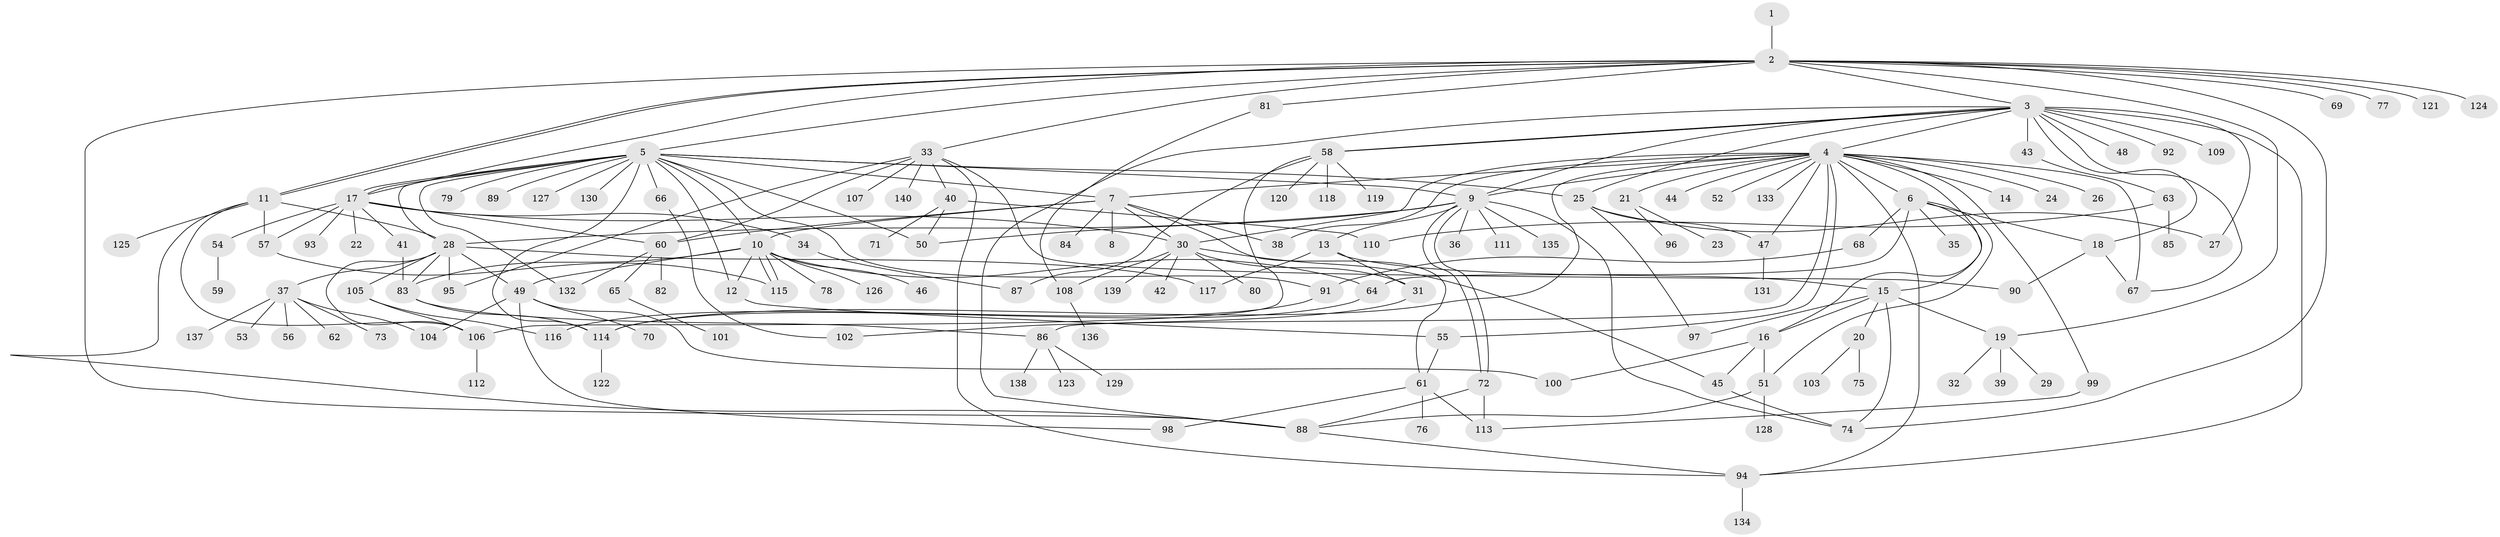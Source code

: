 // coarse degree distribution, {19: 0.017857142857142856, 15: 0.017857142857142856, 10: 0.017857142857142856, 14: 0.017857142857142856, 9: 0.017857142857142856, 13: 0.03571428571428571, 1: 0.5714285714285714, 3: 0.08928571428571429, 7: 0.017857142857142856, 2: 0.16071428571428573, 4: 0.017857142857142856, 5: 0.017857142857142856}
// Generated by graph-tools (version 1.1) at 2025/18/03/04/25 18:18:10]
// undirected, 140 vertices, 212 edges
graph export_dot {
graph [start="1"]
  node [color=gray90,style=filled];
  1;
  2;
  3;
  4;
  5;
  6;
  7;
  8;
  9;
  10;
  11;
  12;
  13;
  14;
  15;
  16;
  17;
  18;
  19;
  20;
  21;
  22;
  23;
  24;
  25;
  26;
  27;
  28;
  29;
  30;
  31;
  32;
  33;
  34;
  35;
  36;
  37;
  38;
  39;
  40;
  41;
  42;
  43;
  44;
  45;
  46;
  47;
  48;
  49;
  50;
  51;
  52;
  53;
  54;
  55;
  56;
  57;
  58;
  59;
  60;
  61;
  62;
  63;
  64;
  65;
  66;
  67;
  68;
  69;
  70;
  71;
  72;
  73;
  74;
  75;
  76;
  77;
  78;
  79;
  80;
  81;
  82;
  83;
  84;
  85;
  86;
  87;
  88;
  89;
  90;
  91;
  92;
  93;
  94;
  95;
  96;
  97;
  98;
  99;
  100;
  101;
  102;
  103;
  104;
  105;
  106;
  107;
  108;
  109;
  110;
  111;
  112;
  113;
  114;
  115;
  116;
  117;
  118;
  119;
  120;
  121;
  122;
  123;
  124;
  125;
  126;
  127;
  128;
  129;
  130;
  131;
  132;
  133;
  134;
  135;
  136;
  137;
  138;
  139;
  140;
  1 -- 2;
  2 -- 3;
  2 -- 5;
  2 -- 11;
  2 -- 11;
  2 -- 17;
  2 -- 19;
  2 -- 33;
  2 -- 69;
  2 -- 74;
  2 -- 77;
  2 -- 81;
  2 -- 88;
  2 -- 121;
  2 -- 124;
  3 -- 4;
  3 -- 9;
  3 -- 18;
  3 -- 25;
  3 -- 27;
  3 -- 43;
  3 -- 48;
  3 -- 58;
  3 -- 58;
  3 -- 67;
  3 -- 88;
  3 -- 92;
  3 -- 94;
  3 -- 109;
  4 -- 6;
  4 -- 7;
  4 -- 9;
  4 -- 14;
  4 -- 16;
  4 -- 21;
  4 -- 24;
  4 -- 26;
  4 -- 30;
  4 -- 38;
  4 -- 44;
  4 -- 47;
  4 -- 52;
  4 -- 55;
  4 -- 67;
  4 -- 86;
  4 -- 94;
  4 -- 99;
  4 -- 114;
  4 -- 133;
  5 -- 7;
  5 -- 9;
  5 -- 10;
  5 -- 12;
  5 -- 17;
  5 -- 17;
  5 -- 25;
  5 -- 28;
  5 -- 50;
  5 -- 66;
  5 -- 79;
  5 -- 89;
  5 -- 91;
  5 -- 114;
  5 -- 127;
  5 -- 130;
  5 -- 132;
  6 -- 15;
  6 -- 18;
  6 -- 35;
  6 -- 51;
  6 -- 64;
  6 -- 68;
  7 -- 8;
  7 -- 10;
  7 -- 30;
  7 -- 38;
  7 -- 60;
  7 -- 61;
  7 -- 84;
  9 -- 13;
  9 -- 28;
  9 -- 36;
  9 -- 50;
  9 -- 72;
  9 -- 72;
  9 -- 74;
  9 -- 111;
  9 -- 135;
  10 -- 12;
  10 -- 46;
  10 -- 49;
  10 -- 64;
  10 -- 78;
  10 -- 83;
  10 -- 115;
  10 -- 115;
  10 -- 126;
  11 -- 28;
  11 -- 57;
  11 -- 88;
  11 -- 106;
  11 -- 125;
  12 -- 55;
  13 -- 15;
  13 -- 31;
  13 -- 117;
  15 -- 16;
  15 -- 19;
  15 -- 20;
  15 -- 74;
  15 -- 97;
  16 -- 45;
  16 -- 51;
  16 -- 100;
  17 -- 22;
  17 -- 30;
  17 -- 34;
  17 -- 41;
  17 -- 54;
  17 -- 57;
  17 -- 60;
  17 -- 93;
  18 -- 67;
  18 -- 90;
  19 -- 29;
  19 -- 32;
  19 -- 39;
  20 -- 75;
  20 -- 103;
  21 -- 23;
  21 -- 96;
  25 -- 27;
  25 -- 47;
  25 -- 97;
  28 -- 37;
  28 -- 49;
  28 -- 83;
  28 -- 95;
  28 -- 105;
  28 -- 106;
  28 -- 117;
  30 -- 31;
  30 -- 42;
  30 -- 45;
  30 -- 80;
  30 -- 108;
  30 -- 139;
  31 -- 102;
  33 -- 40;
  33 -- 60;
  33 -- 90;
  33 -- 94;
  33 -- 95;
  33 -- 107;
  33 -- 140;
  34 -- 87;
  37 -- 53;
  37 -- 56;
  37 -- 62;
  37 -- 73;
  37 -- 104;
  37 -- 137;
  40 -- 50;
  40 -- 71;
  40 -- 110;
  41 -- 83;
  43 -- 63;
  45 -- 74;
  47 -- 131;
  49 -- 70;
  49 -- 98;
  49 -- 100;
  49 -- 104;
  51 -- 88;
  51 -- 128;
  54 -- 59;
  55 -- 61;
  57 -- 115;
  58 -- 87;
  58 -- 106;
  58 -- 118;
  58 -- 119;
  58 -- 120;
  60 -- 65;
  60 -- 82;
  60 -- 132;
  61 -- 76;
  61 -- 98;
  61 -- 113;
  63 -- 85;
  63 -- 110;
  64 -- 114;
  65 -- 101;
  66 -- 102;
  68 -- 91;
  72 -- 88;
  72 -- 113;
  81 -- 108;
  83 -- 86;
  83 -- 114;
  86 -- 123;
  86 -- 129;
  86 -- 138;
  88 -- 94;
  91 -- 116;
  94 -- 134;
  99 -- 113;
  105 -- 106;
  105 -- 116;
  106 -- 112;
  108 -- 136;
  114 -- 122;
}
